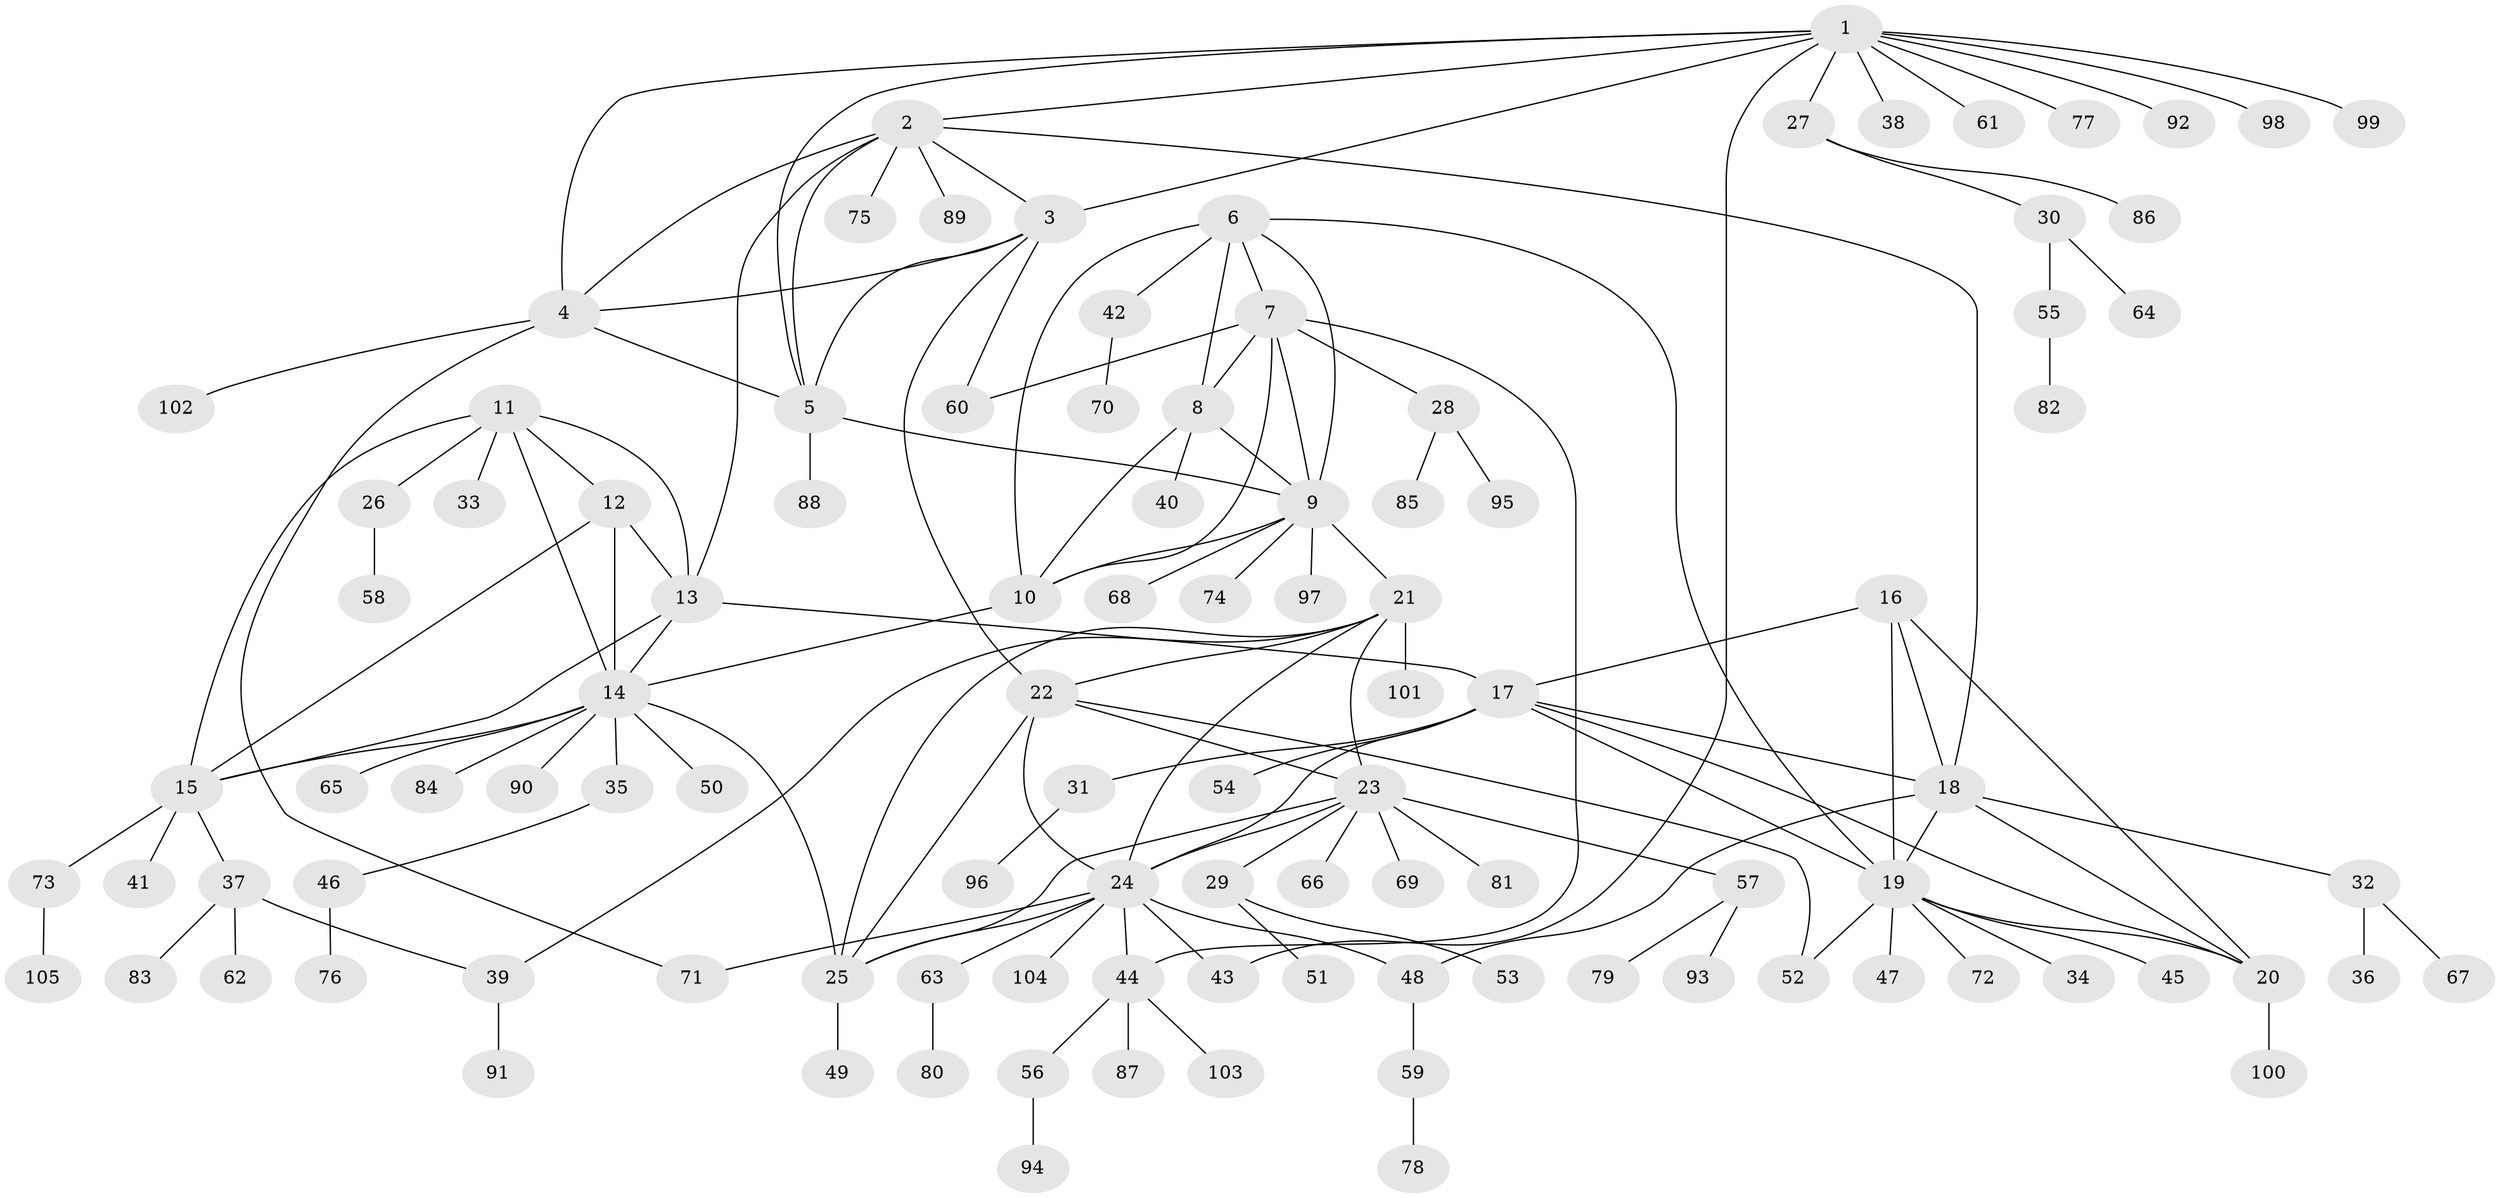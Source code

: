 // Generated by graph-tools (version 1.1) at 2025/55/03/09/25 04:55:25]
// undirected, 105 vertices, 147 edges
graph export_dot {
graph [start="1"]
  node [color=gray90,style=filled];
  1;
  2;
  3;
  4;
  5;
  6;
  7;
  8;
  9;
  10;
  11;
  12;
  13;
  14;
  15;
  16;
  17;
  18;
  19;
  20;
  21;
  22;
  23;
  24;
  25;
  26;
  27;
  28;
  29;
  30;
  31;
  32;
  33;
  34;
  35;
  36;
  37;
  38;
  39;
  40;
  41;
  42;
  43;
  44;
  45;
  46;
  47;
  48;
  49;
  50;
  51;
  52;
  53;
  54;
  55;
  56;
  57;
  58;
  59;
  60;
  61;
  62;
  63;
  64;
  65;
  66;
  67;
  68;
  69;
  70;
  71;
  72;
  73;
  74;
  75;
  76;
  77;
  78;
  79;
  80;
  81;
  82;
  83;
  84;
  85;
  86;
  87;
  88;
  89;
  90;
  91;
  92;
  93;
  94;
  95;
  96;
  97;
  98;
  99;
  100;
  101;
  102;
  103;
  104;
  105;
  1 -- 2;
  1 -- 3;
  1 -- 4;
  1 -- 5;
  1 -- 27;
  1 -- 38;
  1 -- 43;
  1 -- 61;
  1 -- 77;
  1 -- 92;
  1 -- 98;
  1 -- 99;
  2 -- 3;
  2 -- 4;
  2 -- 5;
  2 -- 13;
  2 -- 18;
  2 -- 75;
  2 -- 89;
  3 -- 4;
  3 -- 5;
  3 -- 22;
  3 -- 60;
  4 -- 5;
  4 -- 71;
  4 -- 102;
  5 -- 9;
  5 -- 88;
  6 -- 7;
  6 -- 8;
  6 -- 9;
  6 -- 10;
  6 -- 19;
  6 -- 42;
  7 -- 8;
  7 -- 9;
  7 -- 10;
  7 -- 28;
  7 -- 44;
  7 -- 60;
  8 -- 9;
  8 -- 10;
  8 -- 40;
  9 -- 10;
  9 -- 21;
  9 -- 68;
  9 -- 74;
  9 -- 97;
  10 -- 14;
  11 -- 12;
  11 -- 13;
  11 -- 14;
  11 -- 15;
  11 -- 26;
  11 -- 33;
  12 -- 13;
  12 -- 14;
  12 -- 15;
  13 -- 14;
  13 -- 15;
  13 -- 17;
  14 -- 15;
  14 -- 25;
  14 -- 35;
  14 -- 50;
  14 -- 65;
  14 -- 84;
  14 -- 90;
  15 -- 37;
  15 -- 41;
  15 -- 73;
  16 -- 17;
  16 -- 18;
  16 -- 19;
  16 -- 20;
  17 -- 18;
  17 -- 19;
  17 -- 20;
  17 -- 24;
  17 -- 31;
  17 -- 54;
  18 -- 19;
  18 -- 20;
  18 -- 32;
  18 -- 48;
  19 -- 20;
  19 -- 34;
  19 -- 45;
  19 -- 47;
  19 -- 52;
  19 -- 72;
  20 -- 100;
  21 -- 22;
  21 -- 23;
  21 -- 24;
  21 -- 25;
  21 -- 39;
  21 -- 101;
  22 -- 23;
  22 -- 24;
  22 -- 25;
  22 -- 52;
  23 -- 24;
  23 -- 25;
  23 -- 29;
  23 -- 57;
  23 -- 66;
  23 -- 69;
  23 -- 81;
  24 -- 25;
  24 -- 43;
  24 -- 44;
  24 -- 48;
  24 -- 63;
  24 -- 71;
  24 -- 104;
  25 -- 49;
  26 -- 58;
  27 -- 30;
  27 -- 86;
  28 -- 85;
  28 -- 95;
  29 -- 51;
  29 -- 53;
  30 -- 55;
  30 -- 64;
  31 -- 96;
  32 -- 36;
  32 -- 67;
  35 -- 46;
  37 -- 39;
  37 -- 62;
  37 -- 83;
  39 -- 91;
  42 -- 70;
  44 -- 56;
  44 -- 87;
  44 -- 103;
  46 -- 76;
  48 -- 59;
  55 -- 82;
  56 -- 94;
  57 -- 79;
  57 -- 93;
  59 -- 78;
  63 -- 80;
  73 -- 105;
}
